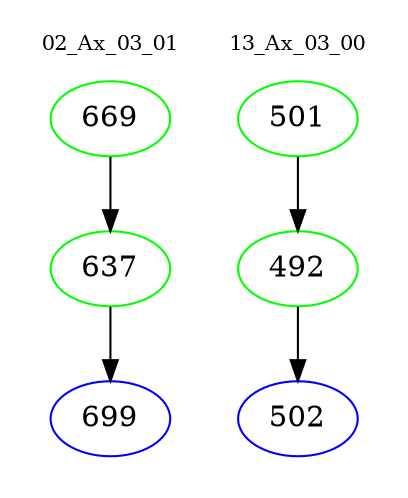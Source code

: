 digraph{
subgraph cluster_0 {
color = white
label = "02_Ax_03_01";
fontsize=10;
T0_669 [label="669", color="green"]
T0_669 -> T0_637 [color="black"]
T0_637 [label="637", color="green"]
T0_637 -> T0_699 [color="black"]
T0_699 [label="699", color="blue"]
}
subgraph cluster_1 {
color = white
label = "13_Ax_03_00";
fontsize=10;
T1_501 [label="501", color="green"]
T1_501 -> T1_492 [color="black"]
T1_492 [label="492", color="green"]
T1_492 -> T1_502 [color="black"]
T1_502 [label="502", color="blue"]
}
}
